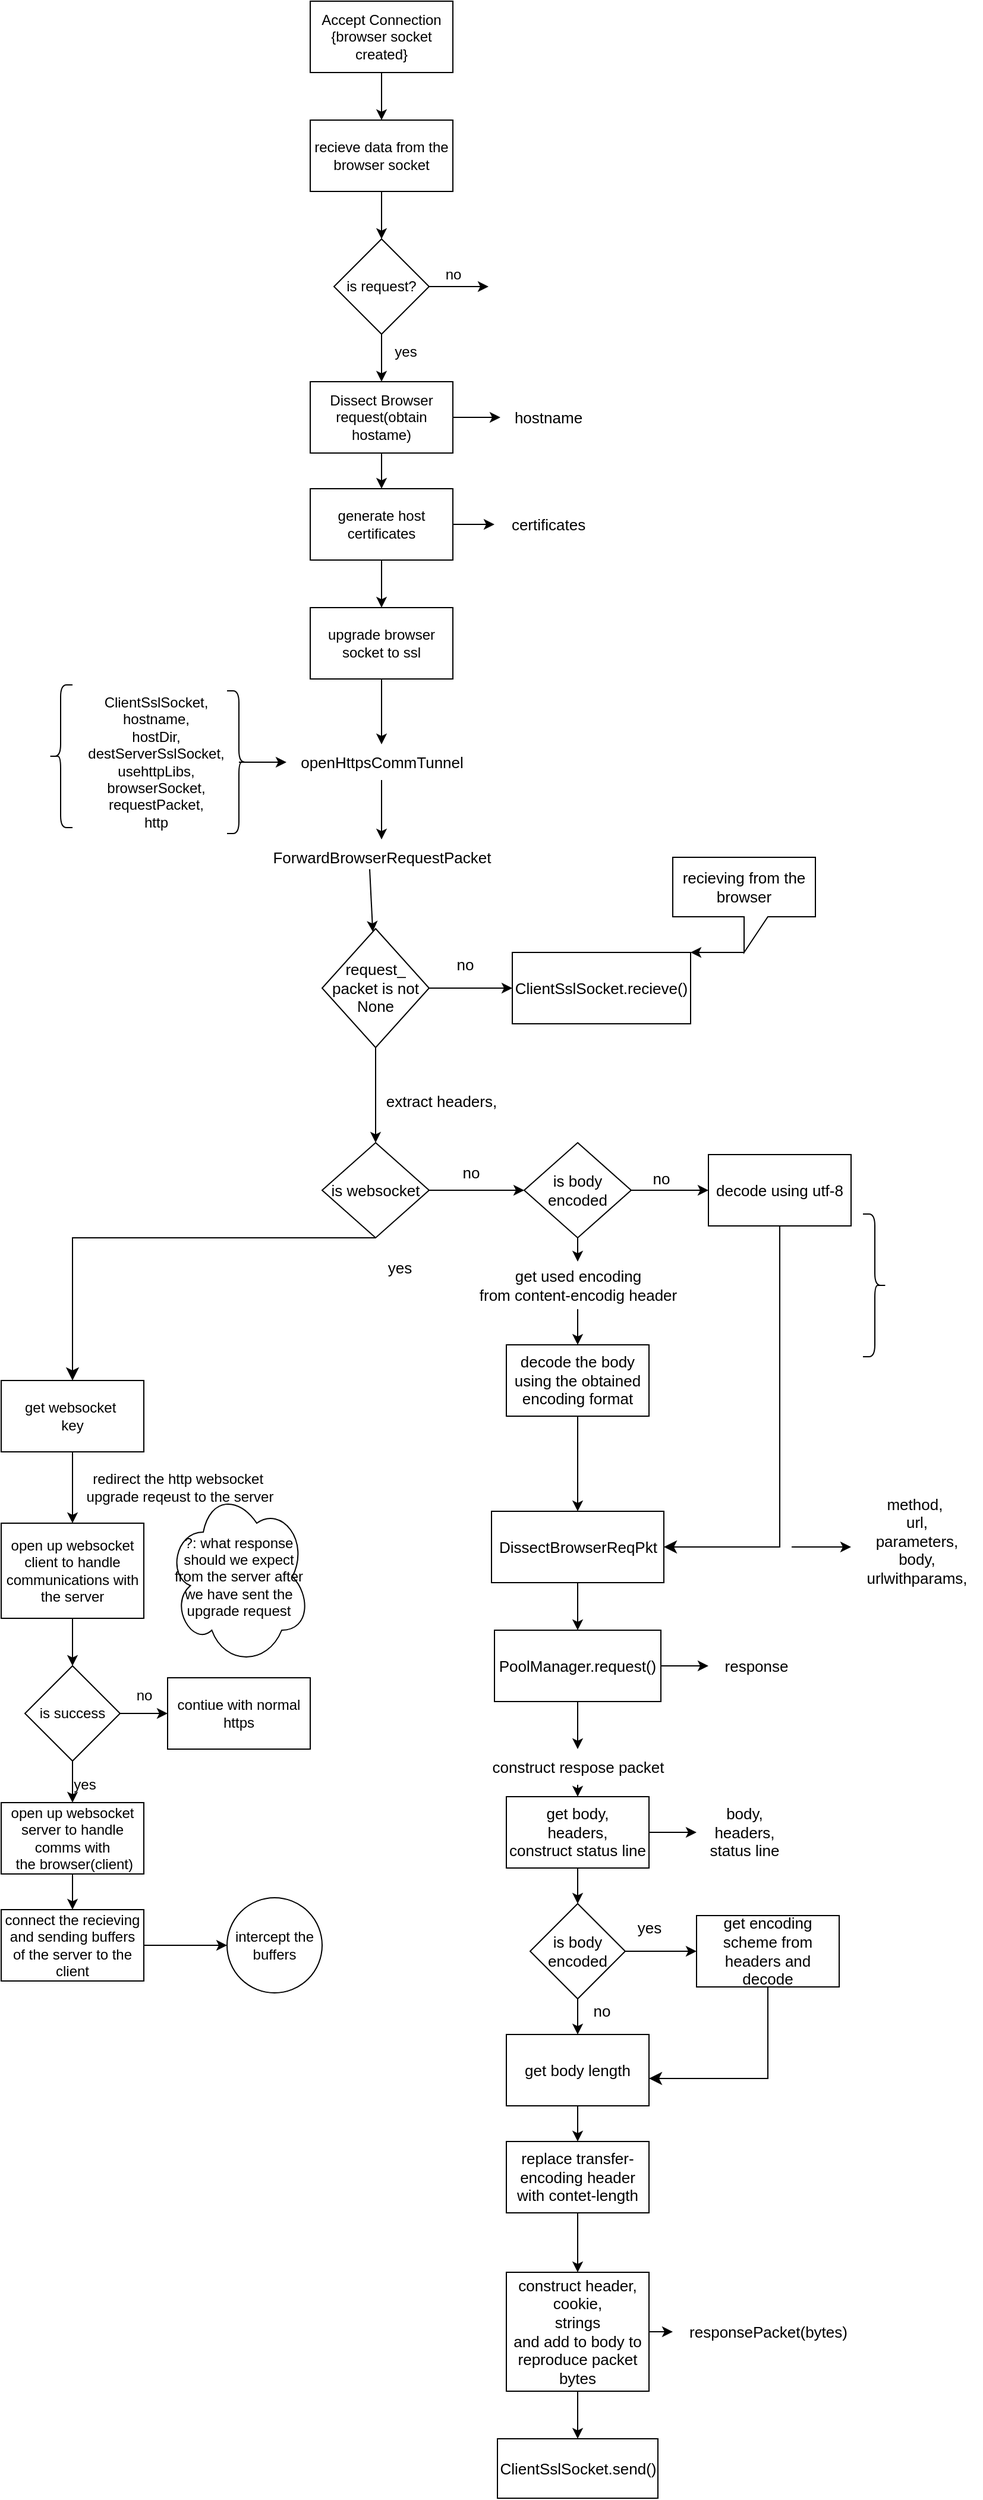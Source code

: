 <mxfile>
    <diagram id="f3QbLaxvhX8w7SzqxYat" name="Page-1">
        <mxGraphModel dx="1478" dy="455" grid="1" gridSize="10" guides="1" tooltips="1" connect="1" arrows="1" fold="1" page="1" pageScale="1" pageWidth="850" pageHeight="1100" math="0" shadow="0">
            <root>
                <mxCell id="0"/>
                <mxCell id="1" parent="0"/>
                <mxCell id="2" value="Accept Connection&lt;br&gt;{browser socket created}" style="rounded=0;whiteSpace=wrap;html=1;" parent="1" vertex="1">
                    <mxGeometry x="240" y="40" width="120" height="60" as="geometry"/>
                </mxCell>
                <mxCell id="3" value="recieve data from the browser socket" style="rounded=0;whiteSpace=wrap;html=1;" parent="1" vertex="1">
                    <mxGeometry x="240" y="140" width="120" height="60" as="geometry"/>
                </mxCell>
                <mxCell id="4" value="is request?" style="rhombus;whiteSpace=wrap;html=1;" parent="1" vertex="1">
                    <mxGeometry x="260" y="240" width="80" height="80" as="geometry"/>
                </mxCell>
                <mxCell id="5" value="" style="endArrow=classic;html=1;exitX=0.5;exitY=1;exitDx=0;exitDy=0;entryX=0.5;entryY=0;entryDx=0;entryDy=0;" parent="1" source="2" target="3" edge="1">
                    <mxGeometry width="50" height="50" relative="1" as="geometry">
                        <mxPoint x="300" y="240" as="sourcePoint"/>
                        <mxPoint x="350" y="190" as="targetPoint"/>
                    </mxGeometry>
                </mxCell>
                <mxCell id="6" value="" style="endArrow=classic;html=1;exitX=0.5;exitY=1;exitDx=0;exitDy=0;" parent="1" source="3" target="4" edge="1">
                    <mxGeometry width="50" height="50" relative="1" as="geometry">
                        <mxPoint x="300" y="240" as="sourcePoint"/>
                        <mxPoint x="350" y="190" as="targetPoint"/>
                    </mxGeometry>
                </mxCell>
                <mxCell id="8" value="" style="endArrow=classic;html=1;exitX=1;exitY=0.5;exitDx=0;exitDy=0;" parent="1" source="4" edge="1">
                    <mxGeometry width="50" height="50" relative="1" as="geometry">
                        <mxPoint x="300" y="240" as="sourcePoint"/>
                        <mxPoint x="390" y="280" as="targetPoint"/>
                    </mxGeometry>
                </mxCell>
                <mxCell id="32" value="" style="edgeStyle=none;html=1;fontSize=13;" parent="1" source="10" target="27" edge="1">
                    <mxGeometry relative="1" as="geometry"/>
                </mxCell>
                <mxCell id="37" value="" style="edgeStyle=none;html=1;fontSize=13;" parent="1" source="10" target="35" edge="1">
                    <mxGeometry relative="1" as="geometry"/>
                </mxCell>
                <mxCell id="10" value="Dissect Browser request(obtain hostame)" style="rounded=0;whiteSpace=wrap;html=1;" parent="1" vertex="1">
                    <mxGeometry x="240" y="360" width="120" height="60" as="geometry"/>
                </mxCell>
                <mxCell id="15" value="" style="shape=curlyBracket;whiteSpace=wrap;html=1;rounded=1;labelPosition=left;verticalLabelPosition=middle;align=right;verticalAlign=middle;" parent="1" vertex="1">
                    <mxGeometry x="20" y="615" width="20" height="120" as="geometry"/>
                </mxCell>
                <mxCell id="16" value="" style="shape=curlyBracket;whiteSpace=wrap;html=1;rounded=1;flipH=1;labelPosition=right;verticalLabelPosition=middle;align=left;verticalAlign=middle;size=0.5;" parent="1" vertex="1">
                    <mxGeometry x="170" y="620" width="20" height="120" as="geometry"/>
                </mxCell>
                <mxCell id="111" value="" style="edgeStyle=none;html=1;fontSize=13;" parent="1" source="18" target="107" edge="1">
                    <mxGeometry relative="1" as="geometry"/>
                </mxCell>
                <mxCell id="18" value="ClientSslSocket,&lt;br&gt;hostname,&lt;br&gt;hostDir,&lt;br&gt;destServerSslSocket,&lt;br&gt;usehttpLibs,&lt;br&gt;browserSocket,&lt;br&gt;requestPacket,&lt;br&gt;http&lt;br&gt;" style="text;html=1;align=center;verticalAlign=middle;resizable=0;points=[];autosize=1;strokeColor=none;fillColor=none;" parent="1" vertex="1">
                    <mxGeometry x="40" y="615" width="140" height="130" as="geometry"/>
                </mxCell>
                <mxCell id="23" value="" style="endArrow=classic;html=1;exitX=0.5;exitY=1;exitDx=0;exitDy=0;entryX=0.5;entryY=0;entryDx=0;entryDy=0;" parent="1" source="4" target="10" edge="1">
                    <mxGeometry width="50" height="50" relative="1" as="geometry">
                        <mxPoint x="280" y="390" as="sourcePoint"/>
                        <mxPoint x="330" y="340" as="targetPoint"/>
                    </mxGeometry>
                </mxCell>
                <mxCell id="24" value="yes&lt;br&gt;" style="text;html=1;align=center;verticalAlign=middle;resizable=0;points=[];autosize=1;strokeColor=none;fillColor=none;" parent="1" vertex="1">
                    <mxGeometry x="300" y="320" width="40" height="30" as="geometry"/>
                </mxCell>
                <mxCell id="25" value="no&lt;br&gt;" style="text;html=1;align=center;verticalAlign=middle;resizable=0;points=[];autosize=1;strokeColor=none;fillColor=none;" parent="1" vertex="1">
                    <mxGeometry x="340" y="255" width="40" height="30" as="geometry"/>
                </mxCell>
                <mxCell id="31" value="" style="edgeStyle=none;html=1;fontSize=13;" parent="1" source="27" target="29" edge="1">
                    <mxGeometry relative="1" as="geometry"/>
                </mxCell>
                <mxCell id="44" value="" style="edgeStyle=none;html=1;fontSize=13;" parent="1" source="27" target="43" edge="1">
                    <mxGeometry relative="1" as="geometry"/>
                </mxCell>
                <mxCell id="27" value="generate host certificates" style="rounded=0;whiteSpace=wrap;html=1;" parent="1" vertex="1">
                    <mxGeometry x="240" y="450" width="120" height="60" as="geometry"/>
                </mxCell>
                <mxCell id="108" value="" style="edgeStyle=none;html=1;fontSize=13;" parent="1" source="29" target="107" edge="1">
                    <mxGeometry relative="1" as="geometry"/>
                </mxCell>
                <mxCell id="29" value="upgrade browser socket to ssl" style="rounded=0;whiteSpace=wrap;html=1;" parent="1" vertex="1">
                    <mxGeometry x="240" y="550" width="120" height="60" as="geometry"/>
                </mxCell>
                <mxCell id="35" value="hostname" style="text;html=1;align=center;verticalAlign=middle;resizable=0;points=[];autosize=1;strokeColor=none;fillColor=none;fontSize=13;" parent="1" vertex="1">
                    <mxGeometry x="400" y="375" width="80" height="30" as="geometry"/>
                </mxCell>
                <mxCell id="43" value="certificates" style="text;html=1;align=center;verticalAlign=middle;resizable=0;points=[];autosize=1;strokeColor=none;fillColor=none;fontSize=13;" parent="1" vertex="1">
                    <mxGeometry x="395" y="465" width="90" height="30" as="geometry"/>
                </mxCell>
                <mxCell id="61" value="" style="edgeStyle=none;html=1;fontSize=13;" parent="1" source="57" target="60" edge="1">
                    <mxGeometry relative="1" as="geometry"/>
                </mxCell>
                <mxCell id="57" value="is websocket" style="rhombus;whiteSpace=wrap;html=1;fontSize=13;" parent="1" vertex="1">
                    <mxGeometry x="250" y="1000" width="90" height="80" as="geometry"/>
                </mxCell>
                <mxCell id="59" value="extract headers," style="text;html=1;align=center;verticalAlign=middle;resizable=0;points=[];autosize=1;strokeColor=none;fillColor=none;fontSize=13;" parent="1" vertex="1">
                    <mxGeometry x="290" y="950" width="120" height="30" as="geometry"/>
                </mxCell>
                <mxCell id="67" value="" style="edgeStyle=none;html=1;fontSize=13;" parent="1" source="60" target="66" edge="1">
                    <mxGeometry relative="1" as="geometry"/>
                </mxCell>
                <mxCell id="69" value="" style="edgeStyle=none;html=1;fontSize=13;" parent="1" source="60" target="62" edge="1">
                    <mxGeometry relative="1" as="geometry"/>
                </mxCell>
                <mxCell id="60" value="is body encoded" style="rhombus;whiteSpace=wrap;html=1;fontSize=13;" parent="1" vertex="1">
                    <mxGeometry x="420" y="1000" width="90" height="80" as="geometry"/>
                </mxCell>
                <mxCell id="71" value="" style="edgeStyle=none;html=1;fontSize=13;" parent="1" source="62" target="70" edge="1">
                    <mxGeometry relative="1" as="geometry"/>
                </mxCell>
                <mxCell id="62" value="get used encoding&lt;br&gt;from content-encodig header" style="text;html=1;align=center;verticalAlign=middle;resizable=0;points=[];autosize=1;strokeColor=none;fillColor=none;fontSize=13;" parent="1" vertex="1">
                    <mxGeometry x="370" y="1100" width="190" height="40" as="geometry"/>
                </mxCell>
                <mxCell id="63" value="no" style="text;html=1;align=center;verticalAlign=middle;resizable=0;points=[];autosize=1;strokeColor=none;fillColor=none;fontSize=13;" parent="1" vertex="1">
                    <mxGeometry x="355" y="1010" width="40" height="30" as="geometry"/>
                </mxCell>
                <mxCell id="65" value="yes" style="text;html=1;align=center;verticalAlign=middle;resizable=0;points=[];autosize=1;strokeColor=none;fillColor=none;fontSize=13;" parent="1" vertex="1">
                    <mxGeometry x="295" y="1090" width="40" height="30" as="geometry"/>
                </mxCell>
                <mxCell id="66" value="decode using utf-8" style="whiteSpace=wrap;html=1;fontSize=13;" parent="1" vertex="1">
                    <mxGeometry x="575" y="1010" width="120" height="60" as="geometry"/>
                </mxCell>
                <mxCell id="68" value="no" style="text;html=1;align=center;verticalAlign=middle;resizable=0;points=[];autosize=1;strokeColor=none;fillColor=none;fontSize=13;" parent="1" vertex="1">
                    <mxGeometry x="515" y="1015" width="40" height="30" as="geometry"/>
                </mxCell>
                <mxCell id="76" value="" style="edgeStyle=none;html=1;fontSize=13;" parent="1" source="70" target="75" edge="1">
                    <mxGeometry relative="1" as="geometry"/>
                </mxCell>
                <mxCell id="70" value="decode the body using the obtained encoding format" style="whiteSpace=wrap;html=1;fontSize=13;" parent="1" vertex="1">
                    <mxGeometry x="405" y="1170" width="120" height="60" as="geometry"/>
                </mxCell>
                <mxCell id="73" value="" style="shape=curlyBracket;whiteSpace=wrap;html=1;rounded=1;flipH=1;labelPosition=right;verticalLabelPosition=middle;align=left;verticalAlign=middle;fontSize=13;" parent="1" vertex="1">
                    <mxGeometry x="705" y="1060" width="20" height="120" as="geometry"/>
                </mxCell>
                <mxCell id="85" value="" style="edgeStyle=none;html=1;fontSize=13;" parent="1" source="75" target="84" edge="1">
                    <mxGeometry relative="1" as="geometry"/>
                </mxCell>
                <mxCell id="75" value="DissectBrowserReqPkt" style="whiteSpace=wrap;html=1;fontSize=13;" parent="1" vertex="1">
                    <mxGeometry x="392.5" y="1310" width="145" height="60" as="geometry"/>
                </mxCell>
                <mxCell id="80" value="" style="edgeStyle=segmentEdgeStyle;endArrow=classic;html=1;curved=0;rounded=0;endSize=8;startSize=8;fontSize=13;exitX=0.5;exitY=1;exitDx=0;exitDy=0;entryX=1;entryY=0.5;entryDx=0;entryDy=0;" parent="1" source="66" target="75" edge="1">
                    <mxGeometry width="50" height="50" relative="1" as="geometry">
                        <mxPoint x="375" y="1270" as="sourcePoint"/>
                        <mxPoint x="425" y="1220" as="targetPoint"/>
                        <Array as="points">
                            <mxPoint x="635" y="1340"/>
                        </Array>
                    </mxGeometry>
                </mxCell>
                <mxCell id="81" value="method,&amp;nbsp;&lt;br&gt;url,&lt;br&gt;parameters,&lt;br&gt;body,&lt;br&gt;urlwithparams,&lt;br&gt;" style="text;html=1;align=center;verticalAlign=middle;resizable=0;points=[];autosize=1;strokeColor=none;fillColor=none;fontSize=13;" parent="1" vertex="1">
                    <mxGeometry x="695" y="1290" width="110" height="90" as="geometry"/>
                </mxCell>
                <mxCell id="82" value="" style="endArrow=classic;html=1;fontSize=13;entryX=0;entryY=0.556;entryDx=0;entryDy=0;entryPerimeter=0;" parent="1" target="81" edge="1">
                    <mxGeometry width="50" height="50" relative="1" as="geometry">
                        <mxPoint x="645" y="1340" as="sourcePoint"/>
                        <mxPoint x="425" y="1250" as="targetPoint"/>
                    </mxGeometry>
                </mxCell>
                <mxCell id="83" value="" style="edgeStyle=segmentEdgeStyle;endArrow=classic;html=1;curved=0;rounded=0;endSize=8;startSize=8;fontSize=13;exitX=0.5;exitY=1;exitDx=0;exitDy=0;entryX=0.5;entryY=0;entryDx=0;entryDy=0;" parent="1" source="57" edge="1" target="140">
                    <mxGeometry width="50" height="50" relative="1" as="geometry">
                        <mxPoint x="375" y="1200" as="sourcePoint"/>
                        <mxPoint x="45" y="1190" as="targetPoint"/>
                        <Array as="points">
                            <mxPoint x="40" y="1080"/>
                        </Array>
                    </mxGeometry>
                </mxCell>
                <mxCell id="87" value="" style="edgeStyle=none;html=1;fontSize=13;" parent="1" source="84" target="86" edge="1">
                    <mxGeometry relative="1" as="geometry"/>
                </mxCell>
                <mxCell id="89" value="" style="edgeStyle=none;html=1;fontSize=13;" parent="1" source="84" target="88" edge="1">
                    <mxGeometry relative="1" as="geometry"/>
                </mxCell>
                <mxCell id="84" value="PoolManager.request()" style="whiteSpace=wrap;html=1;fontSize=13;" parent="1" vertex="1">
                    <mxGeometry x="395" y="1410" width="140" height="60" as="geometry"/>
                </mxCell>
                <mxCell id="86" value="response" style="text;html=1;align=center;verticalAlign=middle;resizable=0;points=[];autosize=1;strokeColor=none;fillColor=none;fontSize=13;" parent="1" vertex="1">
                    <mxGeometry x="575" y="1425" width="80" height="30" as="geometry"/>
                </mxCell>
                <mxCell id="93" value="" style="edgeStyle=none;html=1;fontSize=13;" parent="1" source="88" target="92" edge="1">
                    <mxGeometry relative="1" as="geometry"/>
                </mxCell>
                <mxCell id="88" value="construct respose packet" style="text;html=1;align=center;verticalAlign=middle;resizable=0;points=[];autosize=1;strokeColor=none;fillColor=none;fontSize=13;" parent="1" vertex="1">
                    <mxGeometry x="380" y="1510" width="170" height="30" as="geometry"/>
                </mxCell>
                <mxCell id="95" value="" style="edgeStyle=none;html=1;fontSize=13;" parent="1" source="92" target="94" edge="1">
                    <mxGeometry relative="1" as="geometry"/>
                </mxCell>
                <mxCell id="103" value="" style="edgeStyle=none;html=1;fontSize=13;" parent="1" source="92" target="101" edge="1">
                    <mxGeometry relative="1" as="geometry"/>
                </mxCell>
                <mxCell id="92" value="get body,&lt;br&gt;headers,&lt;br&gt;construct status line" style="whiteSpace=wrap;html=1;fontSize=13;" parent="1" vertex="1">
                    <mxGeometry x="405" y="1550" width="120" height="60" as="geometry"/>
                </mxCell>
                <mxCell id="94" value="body,&lt;br&gt;headers,&lt;br&gt;status line" style="text;html=1;align=center;verticalAlign=middle;resizable=0;points=[];autosize=1;strokeColor=none;fillColor=none;fontSize=13;" parent="1" vertex="1">
                    <mxGeometry x="565" y="1550" width="80" height="60" as="geometry"/>
                </mxCell>
                <mxCell id="99" value="" style="edgeStyle=none;html=1;fontSize=13;" parent="1" source="96" target="98" edge="1">
                    <mxGeometry relative="1" as="geometry"/>
                </mxCell>
                <mxCell id="96" value="get body length" style="whiteSpace=wrap;html=1;fontSize=13;" parent="1" vertex="1">
                    <mxGeometry x="405" y="1750" width="120" height="60" as="geometry"/>
                </mxCell>
                <mxCell id="120" value="" style="edgeStyle=none;html=1;fontSize=13;" parent="1" source="98" target="119" edge="1">
                    <mxGeometry relative="1" as="geometry"/>
                </mxCell>
                <mxCell id="98" value="replace transfer-encoding header with contet-length" style="whiteSpace=wrap;html=1;fontSize=13;" parent="1" vertex="1">
                    <mxGeometry x="405" y="1840" width="120" height="60" as="geometry"/>
                </mxCell>
                <mxCell id="102" value="" style="edgeStyle=none;html=1;fontSize=13;" parent="1" source="101" target="96" edge="1">
                    <mxGeometry relative="1" as="geometry"/>
                </mxCell>
                <mxCell id="105" value="" style="edgeStyle=none;html=1;fontSize=13;" parent="1" source="101" target="104" edge="1">
                    <mxGeometry relative="1" as="geometry"/>
                </mxCell>
                <mxCell id="101" value="is body encoded" style="rhombus;whiteSpace=wrap;html=1;fontSize=13;" parent="1" vertex="1">
                    <mxGeometry x="425" y="1640" width="80" height="80" as="geometry"/>
                </mxCell>
                <mxCell id="104" value="get encoding scheme from headers and decode" style="whiteSpace=wrap;html=1;fontSize=13;" parent="1" vertex="1">
                    <mxGeometry x="565" y="1650" width="120" height="60" as="geometry"/>
                </mxCell>
                <mxCell id="106" value="" style="edgeStyle=segmentEdgeStyle;endArrow=classic;html=1;curved=0;rounded=0;endSize=8;startSize=8;fontSize=13;exitX=0.5;exitY=1;exitDx=0;exitDy=0;" parent="1" source="104" target="96" edge="1">
                    <mxGeometry width="50" height="50" relative="1" as="geometry">
                        <mxPoint x="335" y="1770" as="sourcePoint"/>
                        <mxPoint x="655" y="1790" as="targetPoint"/>
                        <Array as="points">
                            <mxPoint x="625" y="1787"/>
                        </Array>
                    </mxGeometry>
                </mxCell>
                <mxCell id="124" value="" style="edgeStyle=none;html=1;fontSize=13;" parent="1" source="107" target="123" edge="1">
                    <mxGeometry relative="1" as="geometry"/>
                </mxCell>
                <mxCell id="107" value="openHttpsCommTunnel" style="text;html=1;align=center;verticalAlign=middle;resizable=0;points=[];autosize=1;strokeColor=none;fillColor=none;fontSize=13;" parent="1" vertex="1">
                    <mxGeometry x="220" y="665" width="160" height="30" as="geometry"/>
                </mxCell>
                <mxCell id="117" value="yes" style="text;html=1;align=center;verticalAlign=middle;resizable=0;points=[];autosize=1;strokeColor=none;fillColor=none;fontSize=13;" parent="1" vertex="1">
                    <mxGeometry x="505" y="1645" width="40" height="30" as="geometry"/>
                </mxCell>
                <mxCell id="118" value="no" style="text;html=1;align=center;verticalAlign=middle;resizable=0;points=[];autosize=1;strokeColor=none;fillColor=none;fontSize=13;" parent="1" vertex="1">
                    <mxGeometry x="465" y="1715" width="40" height="30" as="geometry"/>
                </mxCell>
                <mxCell id="122" value="" style="edgeStyle=none;html=1;fontSize=13;" parent="1" source="119" target="121" edge="1">
                    <mxGeometry relative="1" as="geometry"/>
                </mxCell>
                <mxCell id="139" value="" style="edgeStyle=none;html=1;fontSize=13;" parent="1" source="119" target="138" edge="1">
                    <mxGeometry relative="1" as="geometry"/>
                </mxCell>
                <mxCell id="119" value="construct header, cookie,&lt;br&gt;strings&lt;br&gt;and add to body to reproduce packet bytes" style="whiteSpace=wrap;html=1;fontSize=13;" parent="1" vertex="1">
                    <mxGeometry x="405" y="1950" width="120" height="100" as="geometry"/>
                </mxCell>
                <mxCell id="121" value="responsePacket(bytes)" style="text;html=1;align=center;verticalAlign=middle;resizable=0;points=[];autosize=1;strokeColor=none;fillColor=none;fontSize=13;" parent="1" vertex="1">
                    <mxGeometry x="545" y="1985" width="160" height="30" as="geometry"/>
                </mxCell>
                <mxCell id="129" value="" style="edgeStyle=none;html=1;fontSize=13;" parent="1" target="128" edge="1">
                    <mxGeometry relative="1" as="geometry">
                        <mxPoint x="290" y="770" as="sourcePoint"/>
                    </mxGeometry>
                </mxCell>
                <mxCell id="123" value="ForwardBrowserRequestPacket" style="text;html=1;align=center;verticalAlign=middle;resizable=0;points=[];autosize=1;strokeColor=none;fillColor=none;fontSize=13;" parent="1" vertex="1">
                    <mxGeometry x="195" y="745" width="210" height="30" as="geometry"/>
                </mxCell>
                <mxCell id="127" value="" style="endArrow=classic;html=1;fontSize=13;entryX=0.5;entryY=0;entryDx=0;entryDy=0;exitX=0.5;exitY=1;exitDx=0;exitDy=0;" parent="1" source="128" target="57" edge="1">
                    <mxGeometry width="50" height="50" relative="1" as="geometry">
                        <mxPoint x="295" y="1002.31" as="sourcePoint"/>
                        <mxPoint x="415" y="972.31" as="targetPoint"/>
                    </mxGeometry>
                </mxCell>
                <mxCell id="133" value="" style="edgeStyle=none;html=1;fontSize=13;" parent="1" source="128" target="132" edge="1">
                    <mxGeometry relative="1" as="geometry"/>
                </mxCell>
                <mxCell id="128" value="request_ packet is not None" style="rhombus;whiteSpace=wrap;html=1;fontSize=13;" parent="1" vertex="1">
                    <mxGeometry x="250" y="820" width="90" height="100" as="geometry"/>
                </mxCell>
                <mxCell id="132" value="ClientSslSocket.recieve()" style="whiteSpace=wrap;html=1;fontSize=13;" parent="1" vertex="1">
                    <mxGeometry x="410" y="840" width="150" height="60" as="geometry"/>
                </mxCell>
                <mxCell id="134" value="recieving from the browser" style="shape=callout;whiteSpace=wrap;html=1;perimeter=calloutPerimeter;fontSize=13;" parent="1" vertex="1">
                    <mxGeometry x="545" y="760" width="120" height="80" as="geometry"/>
                </mxCell>
                <mxCell id="136" value="no" style="text;html=1;align=center;verticalAlign=middle;resizable=0;points=[];autosize=1;strokeColor=none;fillColor=none;fontSize=13;" parent="1" vertex="1">
                    <mxGeometry x="350" y="835" width="40" height="30" as="geometry"/>
                </mxCell>
                <mxCell id="137" value="" style="endArrow=classic;html=1;fontSize=13;exitX=0;exitY=0;exitDx=60;exitDy=80;exitPerimeter=0;entryX=1;entryY=0;entryDx=0;entryDy=0;" parent="1" source="134" target="132" edge="1">
                    <mxGeometry width="50" height="50" relative="1" as="geometry">
                        <mxPoint x="230" y="890" as="sourcePoint"/>
                        <mxPoint x="280" y="840" as="targetPoint"/>
                    </mxGeometry>
                </mxCell>
                <mxCell id="138" value="ClientSslSocket.send()" style="whiteSpace=wrap;html=1;fontSize=13;" parent="1" vertex="1">
                    <mxGeometry x="397.5" y="2090" width="135" height="50" as="geometry"/>
                </mxCell>
                <mxCell id="142" value="" style="edgeStyle=none;html=1;" edge="1" parent="1" source="140" target="141">
                    <mxGeometry relative="1" as="geometry"/>
                </mxCell>
                <mxCell id="140" value="get websocket&amp;nbsp;&lt;br&gt;key" style="rounded=0;whiteSpace=wrap;html=1;" vertex="1" parent="1">
                    <mxGeometry x="-20" y="1200" width="120" height="60" as="geometry"/>
                </mxCell>
                <mxCell id="144" value="" style="edgeStyle=none;html=1;" edge="1" parent="1" source="141" target="143">
                    <mxGeometry relative="1" as="geometry"/>
                </mxCell>
                <mxCell id="141" value="open up websocket client to handle communications with the server&lt;br&gt;" style="rounded=0;whiteSpace=wrap;html=1;" vertex="1" parent="1">
                    <mxGeometry x="-20" y="1320" width="120" height="80" as="geometry"/>
                </mxCell>
                <mxCell id="146" value="" style="edgeStyle=none;html=1;" edge="1" parent="1" source="143" target="145">
                    <mxGeometry relative="1" as="geometry"/>
                </mxCell>
                <mxCell id="148" value="" style="edgeStyle=none;html=1;" edge="1" parent="1" source="143" target="147">
                    <mxGeometry relative="1" as="geometry"/>
                </mxCell>
                <mxCell id="143" value="is success" style="rhombus;whiteSpace=wrap;html=1;rounded=0;" vertex="1" parent="1">
                    <mxGeometry y="1440" width="80" height="80" as="geometry"/>
                </mxCell>
                <mxCell id="152" value="" style="edgeStyle=none;html=1;" edge="1" parent="1" source="145" target="151">
                    <mxGeometry relative="1" as="geometry"/>
                </mxCell>
                <mxCell id="145" value="open up websocket server to handle comms with&lt;br&gt;&amp;nbsp;the browser(client)" style="whiteSpace=wrap;html=1;rounded=0;" vertex="1" parent="1">
                    <mxGeometry x="-20" y="1555" width="120" height="60" as="geometry"/>
                </mxCell>
                <mxCell id="147" value="contiue with normal https" style="whiteSpace=wrap;html=1;rounded=0;" vertex="1" parent="1">
                    <mxGeometry x="120" y="1450" width="120" height="60" as="geometry"/>
                </mxCell>
                <mxCell id="149" value="yes" style="text;html=1;align=center;verticalAlign=middle;resizable=0;points=[];autosize=1;strokeColor=none;fillColor=none;" vertex="1" parent="1">
                    <mxGeometry x="30" y="1525" width="40" height="30" as="geometry"/>
                </mxCell>
                <mxCell id="150" value="no" style="text;html=1;align=center;verticalAlign=middle;resizable=0;points=[];autosize=1;strokeColor=none;fillColor=none;" vertex="1" parent="1">
                    <mxGeometry x="80" y="1450" width="40" height="30" as="geometry"/>
                </mxCell>
                <mxCell id="155" value="" style="edgeStyle=none;html=1;" edge="1" parent="1" source="151" target="154">
                    <mxGeometry relative="1" as="geometry"/>
                </mxCell>
                <mxCell id="151" value="connect the recieving and sending buffers of the server to the client" style="whiteSpace=wrap;html=1;rounded=0;" vertex="1" parent="1">
                    <mxGeometry x="-20" y="1645" width="120" height="60" as="geometry"/>
                </mxCell>
                <mxCell id="153" value="redirect the http websocket&amp;nbsp;&lt;br&gt;upgrade reqeust to the server&lt;br&gt;" style="text;html=1;align=center;verticalAlign=middle;resizable=0;points=[];autosize=1;strokeColor=none;fillColor=none;" vertex="1" parent="1">
                    <mxGeometry x="40" y="1270" width="180" height="40" as="geometry"/>
                </mxCell>
                <mxCell id="154" value="intercept the buffers" style="ellipse;whiteSpace=wrap;html=1;rounded=0;" vertex="1" parent="1">
                    <mxGeometry x="170" y="1635" width="80" height="80" as="geometry"/>
                </mxCell>
                <mxCell id="156" value="?: what response should we expect from the server after we have sent the upgrade request" style="ellipse;shape=cloud;whiteSpace=wrap;html=1;" vertex="1" parent="1">
                    <mxGeometry x="120" y="1290" width="120" height="150" as="geometry"/>
                </mxCell>
            </root>
        </mxGraphModel>
    </diagram>
</mxfile>